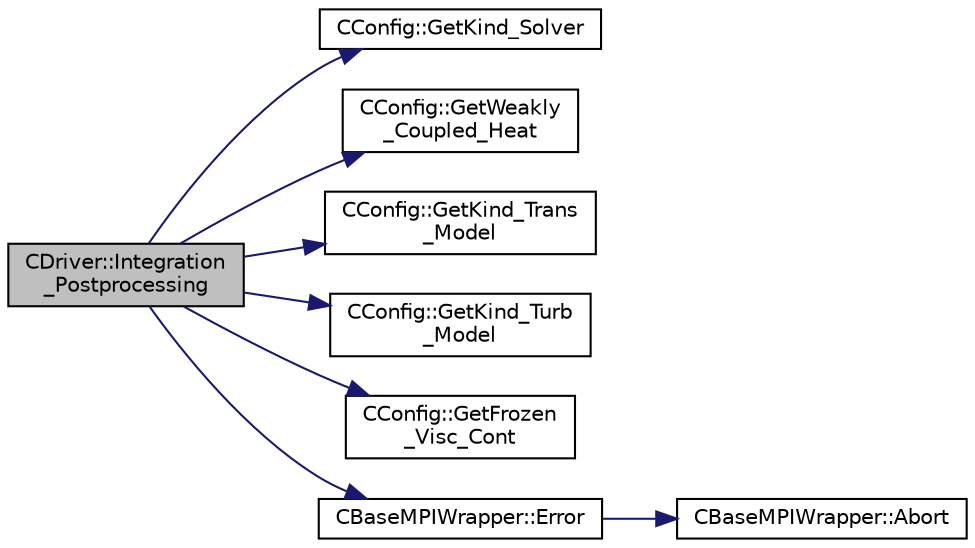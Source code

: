 digraph "CDriver::Integration_Postprocessing"
{
  edge [fontname="Helvetica",fontsize="10",labelfontname="Helvetica",labelfontsize="10"];
  node [fontname="Helvetica",fontsize="10",shape=record];
  rankdir="LR";
  Node1655 [label="CDriver::Integration\l_Postprocessing",height=0.2,width=0.4,color="black", fillcolor="grey75", style="filled", fontcolor="black"];
  Node1655 -> Node1656 [color="midnightblue",fontsize="10",style="solid",fontname="Helvetica"];
  Node1656 [label="CConfig::GetKind_Solver",height=0.2,width=0.4,color="black", fillcolor="white", style="filled",URL="$class_c_config.html#a0e2628fc803f14ec6179427ee02e8655",tooltip="Governing equations of the flow (it can be different from the run time equation). ..."];
  Node1655 -> Node1657 [color="midnightblue",fontsize="10",style="solid",fontname="Helvetica"];
  Node1657 [label="CConfig::GetWeakly\l_Coupled_Heat",height=0.2,width=0.4,color="black", fillcolor="white", style="filled",URL="$class_c_config.html#adb13f6471b2c0bbef919ae9d8fe95f68",tooltip="Get the heat equation. "];
  Node1655 -> Node1658 [color="midnightblue",fontsize="10",style="solid",fontname="Helvetica"];
  Node1658 [label="CConfig::GetKind_Trans\l_Model",height=0.2,width=0.4,color="black", fillcolor="white", style="filled",URL="$class_c_config.html#a362c61be9d6c43c8913d7379c6fd2300",tooltip="Get the kind of the transition model. "];
  Node1655 -> Node1659 [color="midnightblue",fontsize="10",style="solid",fontname="Helvetica"];
  Node1659 [label="CConfig::GetKind_Turb\l_Model",height=0.2,width=0.4,color="black", fillcolor="white", style="filled",URL="$class_c_config.html#a40aaed07fc5844d505d2c0b7076594d7",tooltip="Get the kind of the turbulence model. "];
  Node1655 -> Node1660 [color="midnightblue",fontsize="10",style="solid",fontname="Helvetica"];
  Node1660 [label="CConfig::GetFrozen\l_Visc_Cont",height=0.2,width=0.4,color="black", fillcolor="white", style="filled",URL="$class_c_config.html#aec67dda6436453412e8647ee6879108b",tooltip="Provides information about the way in which the turbulence will be treated by the cont..."];
  Node1655 -> Node1661 [color="midnightblue",fontsize="10",style="solid",fontname="Helvetica"];
  Node1661 [label="CBaseMPIWrapper::Error",height=0.2,width=0.4,color="black", fillcolor="white", style="filled",URL="$class_c_base_m_p_i_wrapper.html#a04457c47629bda56704e6a8804833eeb"];
  Node1661 -> Node1662 [color="midnightblue",fontsize="10",style="solid",fontname="Helvetica"];
  Node1662 [label="CBaseMPIWrapper::Abort",height=0.2,width=0.4,color="black", fillcolor="white", style="filled",URL="$class_c_base_m_p_i_wrapper.html#a21ef5681e2acb532d345e9bab173ef07"];
}
